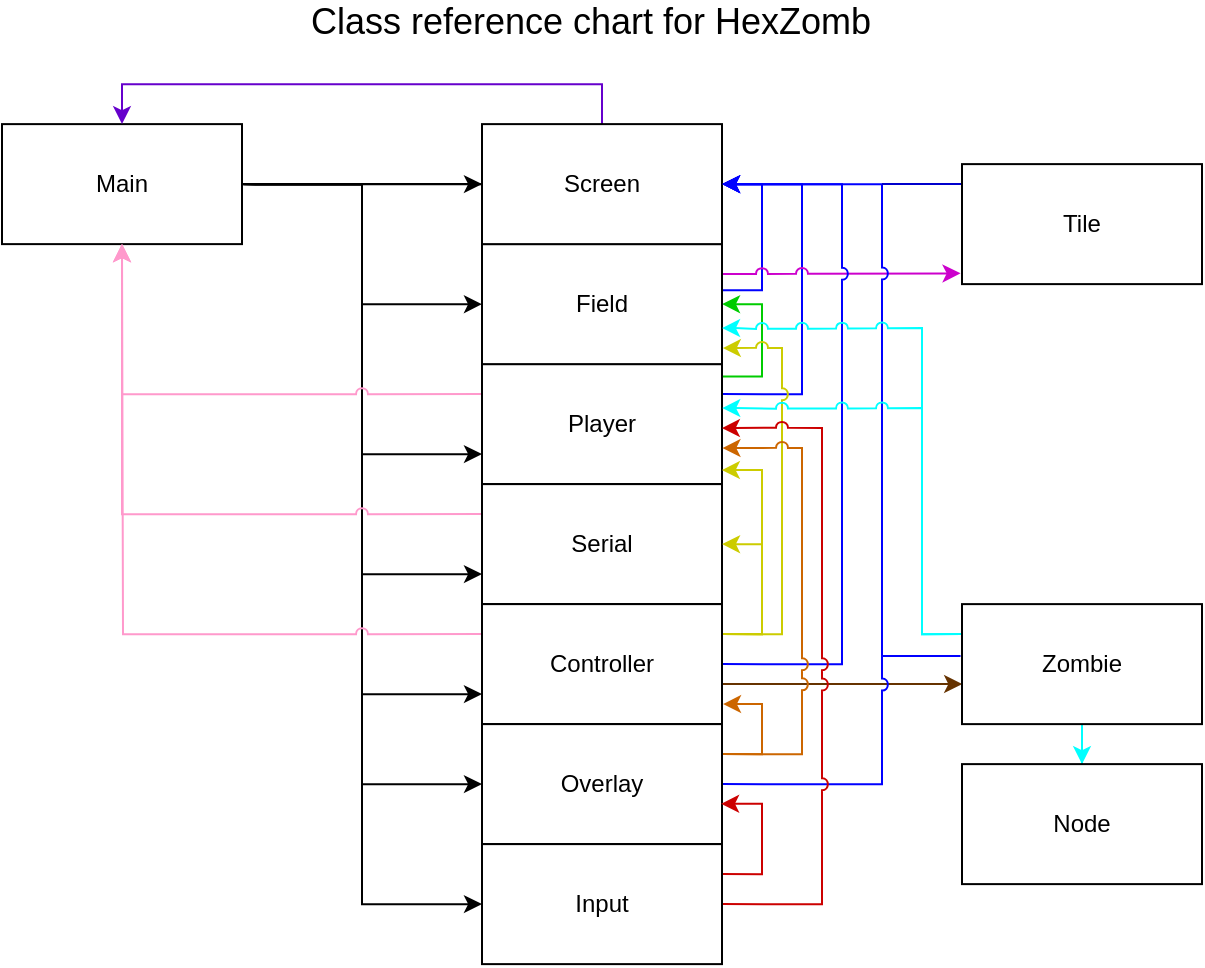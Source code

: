 <mxfile version="15.5.6" type="device"><diagram id="C5RBs43oDa-KdzZeNtuy" name="Page-1"><mxGraphModel dx="1026" dy="512" grid="1" gridSize="10" guides="1" tooltips="1" connect="1" arrows="1" fold="1" page="1" pageScale="1" pageWidth="827" pageHeight="1169" math="0" shadow="0"><root><mxCell id="WIyWlLk6GJQsqaUBKTNV-0"/><mxCell id="WIyWlLk6GJQsqaUBKTNV-1" parent="WIyWlLk6GJQsqaUBKTNV-0"/><mxCell id="9vyl4SnkRHMlDDWSs-s4-8" value="" style="edgeStyle=orthogonalEdgeStyle;rounded=0;orthogonalLoop=1;jettySize=auto;html=1;" parent="WIyWlLk6GJQsqaUBKTNV-1" source="9vyl4SnkRHMlDDWSs-s4-6" target="9vyl4SnkRHMlDDWSs-s4-7" edge="1"><mxGeometry relative="1" as="geometry"/></mxCell><mxCell id="9vyl4SnkRHMlDDWSs-s4-10" value="" style="edgeStyle=orthogonalEdgeStyle;rounded=0;orthogonalLoop=1;jettySize=auto;html=1;" parent="WIyWlLk6GJQsqaUBKTNV-1" source="9vyl4SnkRHMlDDWSs-s4-6" target="9vyl4SnkRHMlDDWSs-s4-9" edge="1"><mxGeometry relative="1" as="geometry"/></mxCell><mxCell id="9vyl4SnkRHMlDDWSs-s4-14" value="" style="edgeStyle=orthogonalEdgeStyle;rounded=0;orthogonalLoop=1;jettySize=auto;html=1;" parent="WIyWlLk6GJQsqaUBKTNV-1" source="9vyl4SnkRHMlDDWSs-s4-6" target="9vyl4SnkRHMlDDWSs-s4-13" edge="1"><mxGeometry relative="1" as="geometry"/></mxCell><mxCell id="9vyl4SnkRHMlDDWSs-s4-15" style="edgeStyle=orthogonalEdgeStyle;rounded=0;orthogonalLoop=1;jettySize=auto;html=1;exitX=1;exitY=0.5;exitDx=0;exitDy=0;entryX=0;entryY=0.75;entryDx=0;entryDy=0;" parent="WIyWlLk6GJQsqaUBKTNV-1" source="9vyl4SnkRHMlDDWSs-s4-6" target="9vyl4SnkRHMlDDWSs-s4-7" edge="1"><mxGeometry relative="1" as="geometry"/></mxCell><mxCell id="9vyl4SnkRHMlDDWSs-s4-20" style="edgeStyle=orthogonalEdgeStyle;rounded=0;orthogonalLoop=1;jettySize=auto;html=1;exitX=1;exitY=0.5;exitDx=0;exitDy=0;entryX=0;entryY=0.75;entryDx=0;entryDy=0;" parent="WIyWlLk6GJQsqaUBKTNV-1" source="9vyl4SnkRHMlDDWSs-s4-6" target="9vyl4SnkRHMlDDWSs-s4-17" edge="1"><mxGeometry relative="1" as="geometry"/></mxCell><mxCell id="9vyl4SnkRHMlDDWSs-s4-21" style="edgeStyle=orthogonalEdgeStyle;rounded=0;orthogonalLoop=1;jettySize=auto;html=1;exitX=1;exitY=0.5;exitDx=0;exitDy=0;entryX=0;entryY=0.5;entryDx=0;entryDy=0;" parent="WIyWlLk6GJQsqaUBKTNV-1" source="9vyl4SnkRHMlDDWSs-s4-6" target="9vyl4SnkRHMlDDWSs-s4-18" edge="1"><mxGeometry relative="1" as="geometry"/></mxCell><mxCell id="9vyl4SnkRHMlDDWSs-s4-22" style="edgeStyle=orthogonalEdgeStyle;rounded=0;orthogonalLoop=1;jettySize=auto;html=1;exitX=1;exitY=0.5;exitDx=0;exitDy=0;entryX=0;entryY=0.75;entryDx=0;entryDy=0;" parent="WIyWlLk6GJQsqaUBKTNV-1" source="9vyl4SnkRHMlDDWSs-s4-6" target="9vyl4SnkRHMlDDWSs-s4-16" edge="1"><mxGeometry relative="1" as="geometry"/></mxCell><mxCell id="9vyl4SnkRHMlDDWSs-s4-23" style="edgeStyle=orthogonalEdgeStyle;rounded=0;orthogonalLoop=1;jettySize=auto;html=1;exitX=1;exitY=0.5;exitDx=0;exitDy=0;entryX=0;entryY=0.5;entryDx=0;entryDy=0;" parent="WIyWlLk6GJQsqaUBKTNV-1" source="9vyl4SnkRHMlDDWSs-s4-6" target="9vyl4SnkRHMlDDWSs-s4-19" edge="1"><mxGeometry relative="1" as="geometry"><mxPoint x="300" y="470" as="targetPoint"/><Array as="points"><mxPoint x="300" y="110"/><mxPoint x="300" y="470"/></Array></mxGeometry></mxCell><mxCell id="9vyl4SnkRHMlDDWSs-s4-6" value="Main" style="rounded=0;whiteSpace=wrap;html=1;" parent="WIyWlLk6GJQsqaUBKTNV-1" vertex="1"><mxGeometry x="120" y="80.06" width="120" height="60" as="geometry"/></mxCell><mxCell id="9vyl4SnkRHMlDDWSs-s4-33" style="edgeStyle=orthogonalEdgeStyle;rounded=0;orthogonalLoop=1;jettySize=auto;html=1;exitX=1;exitY=0.25;exitDx=0;exitDy=0;entryX=1;entryY=0.5;entryDx=0;entryDy=0;strokeColor=#0000FF;" parent="WIyWlLk6GJQsqaUBKTNV-1" source="9vyl4SnkRHMlDDWSs-s4-7" target="9vyl4SnkRHMlDDWSs-s4-13" edge="1"><mxGeometry relative="1" as="geometry"><mxPoint x="530" y="110.06" as="targetPoint"/><Array as="points"><mxPoint x="520" y="215.06"/><mxPoint x="520" y="110.06"/></Array></mxGeometry></mxCell><mxCell id="9vyl4SnkRHMlDDWSs-s4-39" style="edgeStyle=orthogonalEdgeStyle;rounded=0;orthogonalLoop=1;jettySize=auto;html=1;exitX=0.999;exitY=0.104;exitDx=0;exitDy=0;strokeColor=#00CC00;entryX=1;entryY=0.5;entryDx=0;entryDy=0;exitPerimeter=0;" parent="WIyWlLk6GJQsqaUBKTNV-1" source="9vyl4SnkRHMlDDWSs-s4-7" target="9vyl4SnkRHMlDDWSs-s4-9" edge="1"><mxGeometry relative="1" as="geometry"><mxPoint x="510" y="180.06" as="targetPoint"/><Array as="points"><mxPoint x="500" y="206.06"/><mxPoint x="500" y="170.06"/></Array></mxGeometry></mxCell><mxCell id="9vyl4SnkRHMlDDWSs-s4-58" style="edgeStyle=orthogonalEdgeStyle;rounded=0;jumpStyle=arc;orthogonalLoop=1;jettySize=auto;html=1;exitX=0;exitY=0.25;exitDx=0;exitDy=0;fontSize=18;endArrow=classic;endFill=1;strokeColor=#FF99CC;entryX=0.5;entryY=1;entryDx=0;entryDy=0;" parent="WIyWlLk6GJQsqaUBKTNV-1" source="9vyl4SnkRHMlDDWSs-s4-7" target="9vyl4SnkRHMlDDWSs-s4-6" edge="1"><mxGeometry relative="1" as="geometry"><mxPoint x="260" y="120" as="targetPoint"/><Array as="points"><mxPoint x="180" y="215"/></Array></mxGeometry></mxCell><mxCell id="9vyl4SnkRHMlDDWSs-s4-7" value="Player" style="rounded=0;whiteSpace=wrap;html=1;" parent="WIyWlLk6GJQsqaUBKTNV-1" vertex="1"><mxGeometry x="360" y="200.06" width="120" height="60" as="geometry"/></mxCell><mxCell id="9vyl4SnkRHMlDDWSs-s4-32" style="edgeStyle=orthogonalEdgeStyle;rounded=0;orthogonalLoop=1;jettySize=auto;html=1;exitX=1.002;exitY=0.384;exitDx=0;exitDy=0;entryX=1;entryY=0.5;entryDx=0;entryDy=0;strokeColor=#0000FF;exitPerimeter=0;" parent="WIyWlLk6GJQsqaUBKTNV-1" source="9vyl4SnkRHMlDDWSs-s4-9" target="9vyl4SnkRHMlDDWSs-s4-13" edge="1"><mxGeometry relative="1" as="geometry"/></mxCell><mxCell id="9vyl4SnkRHMlDDWSs-s4-48" style="edgeStyle=orthogonalEdgeStyle;rounded=0;jumpStyle=arc;orthogonalLoop=1;jettySize=auto;html=1;exitX=1;exitY=0.25;exitDx=0;exitDy=0;entryX=-0.006;entryY=0.91;entryDx=0;entryDy=0;strokeColor=#CC00CC;entryPerimeter=0;" parent="WIyWlLk6GJQsqaUBKTNV-1" source="9vyl4SnkRHMlDDWSs-s4-9" target="9vyl4SnkRHMlDDWSs-s4-25" edge="1"><mxGeometry relative="1" as="geometry"/></mxCell><mxCell id="9vyl4SnkRHMlDDWSs-s4-9" value="Field" style="rounded=0;whiteSpace=wrap;html=1;" parent="WIyWlLk6GJQsqaUBKTNV-1" vertex="1"><mxGeometry x="360" y="140.06" width="120" height="60" as="geometry"/></mxCell><mxCell id="9vyl4SnkRHMlDDWSs-s4-24" style="edgeStyle=orthogonalEdgeStyle;rounded=0;orthogonalLoop=1;jettySize=auto;html=1;exitX=0.5;exitY=0;exitDx=0;exitDy=0;entryX=0.5;entryY=0;entryDx=0;entryDy=0;strokeColor=#6600CC;" parent="WIyWlLk6GJQsqaUBKTNV-1" source="9vyl4SnkRHMlDDWSs-s4-13" target="9vyl4SnkRHMlDDWSs-s4-6" edge="1"><mxGeometry relative="1" as="geometry"/></mxCell><mxCell id="9vyl4SnkRHMlDDWSs-s4-13" value="Screen" style="rounded=0;whiteSpace=wrap;html=1;" parent="WIyWlLk6GJQsqaUBKTNV-1" vertex="1"><mxGeometry x="360" y="80.06" width="120" height="60" as="geometry"/></mxCell><mxCell id="9vyl4SnkRHMlDDWSs-s4-59" style="edgeStyle=orthogonalEdgeStyle;rounded=0;jumpStyle=arc;orthogonalLoop=1;jettySize=auto;html=1;exitX=0;exitY=0.25;exitDx=0;exitDy=0;entryX=0.5;entryY=1;entryDx=0;entryDy=0;fontSize=18;endArrow=classic;endFill=1;strokeColor=#FF99CC;" parent="WIyWlLk6GJQsqaUBKTNV-1" source="9vyl4SnkRHMlDDWSs-s4-16" target="9vyl4SnkRHMlDDWSs-s4-6" edge="1"><mxGeometry relative="1" as="geometry"/></mxCell><mxCell id="9vyl4SnkRHMlDDWSs-s4-16" value="Serial" style="rounded=0;whiteSpace=wrap;html=1;" parent="WIyWlLk6GJQsqaUBKTNV-1" vertex="1"><mxGeometry x="360" y="260.06" width="120" height="60" as="geometry"/></mxCell><mxCell id="9vyl4SnkRHMlDDWSs-s4-35" style="edgeStyle=orthogonalEdgeStyle;rounded=0;orthogonalLoop=1;jettySize=auto;html=1;exitX=1;exitY=0.5;exitDx=0;exitDy=0;entryX=1;entryY=0.5;entryDx=0;entryDy=0;strokeColor=#0000FF;jumpStyle=arc;" parent="WIyWlLk6GJQsqaUBKTNV-1" source="9vyl4SnkRHMlDDWSs-s4-17" target="9vyl4SnkRHMlDDWSs-s4-13" edge="1"><mxGeometry relative="1" as="geometry"><mxPoint x="490" y="110.06" as="targetPoint"/><Array as="points"><mxPoint x="540" y="350.06"/><mxPoint x="540" y="110.06"/></Array></mxGeometry></mxCell><mxCell id="9vyl4SnkRHMlDDWSs-s4-40" style="edgeStyle=orthogonalEdgeStyle;rounded=0;orthogonalLoop=1;jettySize=auto;html=1;exitX=1;exitY=0.25;exitDx=0;exitDy=0;entryX=1;entryY=0.5;entryDx=0;entryDy=0;strokeColor=#CCCC00;" parent="WIyWlLk6GJQsqaUBKTNV-1" source="9vyl4SnkRHMlDDWSs-s4-17" target="9vyl4SnkRHMlDDWSs-s4-16" edge="1"><mxGeometry relative="1" as="geometry"><Array as="points"><mxPoint x="500" y="335.06"/><mxPoint x="500" y="290.06"/></Array></mxGeometry></mxCell><mxCell id="9vyl4SnkRHMlDDWSs-s4-41" style="edgeStyle=orthogonalEdgeStyle;rounded=0;orthogonalLoop=1;jettySize=auto;html=1;exitX=1;exitY=0.25;exitDx=0;exitDy=0;entryX=0.999;entryY=0.88;entryDx=0;entryDy=0;strokeColor=#CCCC00;entryPerimeter=0;" parent="WIyWlLk6GJQsqaUBKTNV-1" source="9vyl4SnkRHMlDDWSs-s4-17" target="9vyl4SnkRHMlDDWSs-s4-7" edge="1"><mxGeometry relative="1" as="geometry"><Array as="points"><mxPoint x="500" y="335.06"/><mxPoint x="500" y="253.06"/><mxPoint x="480" y="253.06"/></Array></mxGeometry></mxCell><mxCell id="9vyl4SnkRHMlDDWSs-s4-42" style="edgeStyle=orthogonalEdgeStyle;rounded=0;orthogonalLoop=1;jettySize=auto;html=1;exitX=1;exitY=0.25;exitDx=0;exitDy=0;entryX=1.003;entryY=0.86;entryDx=0;entryDy=0;entryPerimeter=0;strokeColor=#CCCC00;jumpStyle=arc;" parent="WIyWlLk6GJQsqaUBKTNV-1" source="9vyl4SnkRHMlDDWSs-s4-17" target="9vyl4SnkRHMlDDWSs-s4-9" edge="1"><mxGeometry relative="1" as="geometry"><Array as="points"><mxPoint x="510" y="335.06"/><mxPoint x="510" y="192.06"/><mxPoint x="480" y="192.06"/></Array></mxGeometry></mxCell><mxCell id="9vyl4SnkRHMlDDWSs-s4-50" style="edgeStyle=orthogonalEdgeStyle;rounded=0;jumpStyle=arc;orthogonalLoop=1;jettySize=auto;html=1;exitX=1;exitY=0.75;exitDx=0;exitDy=0;entryX=0.001;entryY=0.673;entryDx=0;entryDy=0;strokeColor=#663300;entryPerimeter=0;" parent="WIyWlLk6GJQsqaUBKTNV-1" source="9vyl4SnkRHMlDDWSs-s4-17" target="9vyl4SnkRHMlDDWSs-s4-49" edge="1"><mxGeometry relative="1" as="geometry"><Array as="points"><mxPoint x="480" y="360.06"/><mxPoint x="600" y="360.06"/></Array></mxGeometry></mxCell><mxCell id="9vyl4SnkRHMlDDWSs-s4-61" style="edgeStyle=orthogonalEdgeStyle;rounded=0;jumpStyle=arc;orthogonalLoop=1;jettySize=auto;html=1;exitX=0;exitY=0.25;exitDx=0;exitDy=0;fontSize=18;endArrow=classic;endFill=1;strokeColor=#FF99CC;" parent="WIyWlLk6GJQsqaUBKTNV-1" source="9vyl4SnkRHMlDDWSs-s4-17" edge="1"><mxGeometry relative="1" as="geometry"><mxPoint x="180" y="140" as="targetPoint"/></mxGeometry></mxCell><mxCell id="9vyl4SnkRHMlDDWSs-s4-17" value="&lt;div&gt;Controller&lt;/div&gt;" style="rounded=0;whiteSpace=wrap;html=1;" parent="WIyWlLk6GJQsqaUBKTNV-1" vertex="1"><mxGeometry x="360" y="320.06" width="120" height="60" as="geometry"/></mxCell><mxCell id="9vyl4SnkRHMlDDWSs-s4-36" style="edgeStyle=orthogonalEdgeStyle;rounded=0;orthogonalLoop=1;jettySize=auto;html=1;exitX=1;exitY=0.5;exitDx=0;exitDy=0;entryX=1;entryY=0.5;entryDx=0;entryDy=0;strokeColor=#0000FF;jumpStyle=arc;" parent="WIyWlLk6GJQsqaUBKTNV-1" source="9vyl4SnkRHMlDDWSs-s4-18" target="9vyl4SnkRHMlDDWSs-s4-13" edge="1"><mxGeometry relative="1" as="geometry"><mxPoint x="560" y="110.06" as="targetPoint"/><Array as="points"><mxPoint x="560" y="410.06"/><mxPoint x="560" y="110.06"/></Array></mxGeometry></mxCell><mxCell id="9vyl4SnkRHMlDDWSs-s4-43" style="edgeStyle=orthogonalEdgeStyle;rounded=0;orthogonalLoop=1;jettySize=auto;html=1;exitX=1;exitY=0.25;exitDx=0;exitDy=0;strokeColor=#CC6600;entryX=1.004;entryY=0.841;entryDx=0;entryDy=0;entryPerimeter=0;" parent="WIyWlLk6GJQsqaUBKTNV-1" source="9vyl4SnkRHMlDDWSs-s4-18" target="9vyl4SnkRHMlDDWSs-s4-17" edge="1"><mxGeometry relative="1" as="geometry"><mxPoint x="500" y="360.06" as="targetPoint"/><Array as="points"><mxPoint x="500" y="395.06"/><mxPoint x="500" y="370.06"/><mxPoint x="481" y="370.06"/></Array></mxGeometry></mxCell><mxCell id="9vyl4SnkRHMlDDWSs-s4-44" style="edgeStyle=orthogonalEdgeStyle;rounded=0;orthogonalLoop=1;jettySize=auto;html=1;exitX=1;exitY=0.25;exitDx=0;exitDy=0;entryX=1.002;entryY=0.694;entryDx=0;entryDy=0;strokeColor=#CC6600;jumpStyle=arc;entryPerimeter=0;" parent="WIyWlLk6GJQsqaUBKTNV-1" source="9vyl4SnkRHMlDDWSs-s4-18" target="9vyl4SnkRHMlDDWSs-s4-7" edge="1"><mxGeometry relative="1" as="geometry"><Array as="points"><mxPoint x="520" y="395.06"/><mxPoint x="520" y="242.06"/><mxPoint x="480" y="242.06"/></Array></mxGeometry></mxCell><mxCell id="9vyl4SnkRHMlDDWSs-s4-18" value="Overlay" style="rounded=0;whiteSpace=wrap;html=1;" parent="WIyWlLk6GJQsqaUBKTNV-1" vertex="1"><mxGeometry x="360" y="380.06" width="120" height="60" as="geometry"/></mxCell><mxCell id="9vyl4SnkRHMlDDWSs-s4-45" style="edgeStyle=orthogonalEdgeStyle;rounded=0;orthogonalLoop=1;jettySize=auto;html=1;exitX=1;exitY=0.25;exitDx=0;exitDy=0;strokeColor=#CC0000;entryX=0.996;entryY=0.664;entryDx=0;entryDy=0;entryPerimeter=0;" parent="WIyWlLk6GJQsqaUBKTNV-1" target="9vyl4SnkRHMlDDWSs-s4-18" edge="1"><mxGeometry relative="1" as="geometry"><mxPoint x="500" y="420.06" as="targetPoint"/><mxPoint x="480.0" y="455.06" as="sourcePoint"/><Array as="points"><mxPoint x="500" y="455.06"/><mxPoint x="500" y="420.06"/></Array></mxGeometry></mxCell><mxCell id="9vyl4SnkRHMlDDWSs-s4-47" style="edgeStyle=orthogonalEdgeStyle;rounded=0;orthogonalLoop=1;jettySize=auto;html=1;exitX=1;exitY=0.5;exitDx=0;exitDy=0;strokeColor=#CC0000;jumpStyle=arc;entryX=0.999;entryY=0.526;entryDx=0;entryDy=0;entryPerimeter=0;" parent="WIyWlLk6GJQsqaUBKTNV-1" target="9vyl4SnkRHMlDDWSs-s4-7" edge="1"><mxGeometry relative="1" as="geometry"><mxPoint x="480" y="235.06" as="targetPoint"/><mxPoint x="480.0" y="470.06" as="sourcePoint"/><Array as="points"><mxPoint x="530" y="470.06"/><mxPoint x="530" y="232.06"/><mxPoint x="480" y="232.06"/></Array></mxGeometry></mxCell><mxCell id="9vyl4SnkRHMlDDWSs-s4-19" value="Input" style="rounded=0;whiteSpace=wrap;html=1;" parent="WIyWlLk6GJQsqaUBKTNV-1" vertex="1"><mxGeometry x="360" y="440.06" width="120" height="60" as="geometry"/></mxCell><mxCell id="9vyl4SnkRHMlDDWSs-s4-53" style="edgeStyle=orthogonalEdgeStyle;rounded=0;jumpStyle=arc;orthogonalLoop=1;jettySize=auto;html=1;exitX=0;exitY=0;exitDx=0;exitDy=0;endArrow=none;endFill=0;strokeColor=#0000CC;" parent="WIyWlLk6GJQsqaUBKTNV-1" source="9vyl4SnkRHMlDDWSs-s4-25" edge="1"><mxGeometry relative="1" as="geometry"><mxPoint x="560" y="110.06" as="targetPoint"/><Array as="points"><mxPoint x="590" y="110.06"/><mxPoint x="590" y="110.06"/></Array></mxGeometry></mxCell><mxCell id="9vyl4SnkRHMlDDWSs-s4-25" value="Tile" style="rounded=0;whiteSpace=wrap;html=1;" parent="WIyWlLk6GJQsqaUBKTNV-1" vertex="1"><mxGeometry x="600" y="100.06" width="120" height="60" as="geometry"/></mxCell><mxCell id="9vyl4SnkRHMlDDWSs-s4-51" style="edgeStyle=orthogonalEdgeStyle;rounded=0;jumpStyle=arc;orthogonalLoop=1;jettySize=auto;html=1;exitX=-0.006;exitY=0.433;exitDx=0;exitDy=0;strokeColor=#0000FF;endArrow=none;endFill=0;exitPerimeter=0;" parent="WIyWlLk6GJQsqaUBKTNV-1" source="9vyl4SnkRHMlDDWSs-s4-49" edge="1"><mxGeometry relative="1" as="geometry"><mxPoint x="560" y="335.094" as="targetPoint"/><Array as="points"><mxPoint x="560" y="346.06"/></Array></mxGeometry></mxCell><mxCell id="9vyl4SnkRHMlDDWSs-s4-52" style="edgeStyle=orthogonalEdgeStyle;rounded=0;jumpStyle=arc;orthogonalLoop=1;jettySize=auto;html=1;exitX=0;exitY=0.25;exitDx=0;exitDy=0;endArrow=classic;endFill=1;strokeColor=#00FFFF;entryX=1;entryY=0.708;entryDx=0;entryDy=0;entryPerimeter=0;" parent="WIyWlLk6GJQsqaUBKTNV-1" source="9vyl4SnkRHMlDDWSs-s4-49" target="9vyl4SnkRHMlDDWSs-s4-9" edge="1"><mxGeometry relative="1" as="geometry"><mxPoint x="480" y="181.06" as="targetPoint"/><Array as="points"><mxPoint x="580" y="335.06"/><mxPoint x="580" y="182.06"/><mxPoint x="480" y="182.06"/></Array></mxGeometry></mxCell><mxCell id="9vyl4SnkRHMlDDWSs-s4-54" style="edgeStyle=orthogonalEdgeStyle;rounded=0;jumpStyle=arc;orthogonalLoop=1;jettySize=auto;html=1;exitX=0;exitY=0.25;exitDx=0;exitDy=0;endArrow=classic;endFill=1;strokeColor=#00FFFF;entryX=1.001;entryY=0.373;entryDx=0;entryDy=0;entryPerimeter=0;" parent="WIyWlLk6GJQsqaUBKTNV-1" source="9vyl4SnkRHMlDDWSs-s4-49" target="9vyl4SnkRHMlDDWSs-s4-7" edge="1"><mxGeometry relative="1" as="geometry"><mxPoint x="570" y="220.06" as="targetPoint"/><Array as="points"><mxPoint x="580" y="335.06"/><mxPoint x="580" y="222.06"/><mxPoint x="480" y="222.06"/></Array></mxGeometry></mxCell><mxCell id="9vyl4SnkRHMlDDWSs-s4-56" value="" style="edgeStyle=orthogonalEdgeStyle;rounded=0;jumpStyle=arc;orthogonalLoop=1;jettySize=auto;html=1;endArrow=classic;endFill=1;strokeColor=#00FFFF;" parent="WIyWlLk6GJQsqaUBKTNV-1" source="9vyl4SnkRHMlDDWSs-s4-49" target="9vyl4SnkRHMlDDWSs-s4-55" edge="1"><mxGeometry relative="1" as="geometry"/></mxCell><mxCell id="9vyl4SnkRHMlDDWSs-s4-49" value="&lt;div&gt;Zombie&lt;/div&gt;" style="rounded=0;whiteSpace=wrap;html=1;" parent="WIyWlLk6GJQsqaUBKTNV-1" vertex="1"><mxGeometry x="600" y="320.06" width="120" height="60" as="geometry"/></mxCell><mxCell id="9vyl4SnkRHMlDDWSs-s4-55" value="Node" style="rounded=0;whiteSpace=wrap;html=1;" parent="WIyWlLk6GJQsqaUBKTNV-1" vertex="1"><mxGeometry x="600" y="400.06" width="120" height="60" as="geometry"/></mxCell><mxCell id="9vyl4SnkRHMlDDWSs-s4-57" value="&lt;font style=&quot;font-size: 18px&quot;&gt;Class reference chart for HexZomb&lt;/font&gt;" style="text;html=1;align=center;verticalAlign=middle;resizable=0;points=[];autosize=1;strokeColor=none;fillColor=none;" parent="WIyWlLk6GJQsqaUBKTNV-1" vertex="1"><mxGeometry x="264" y="19" width="300" height="20" as="geometry"/></mxCell></root></mxGraphModel></diagram></mxfile>